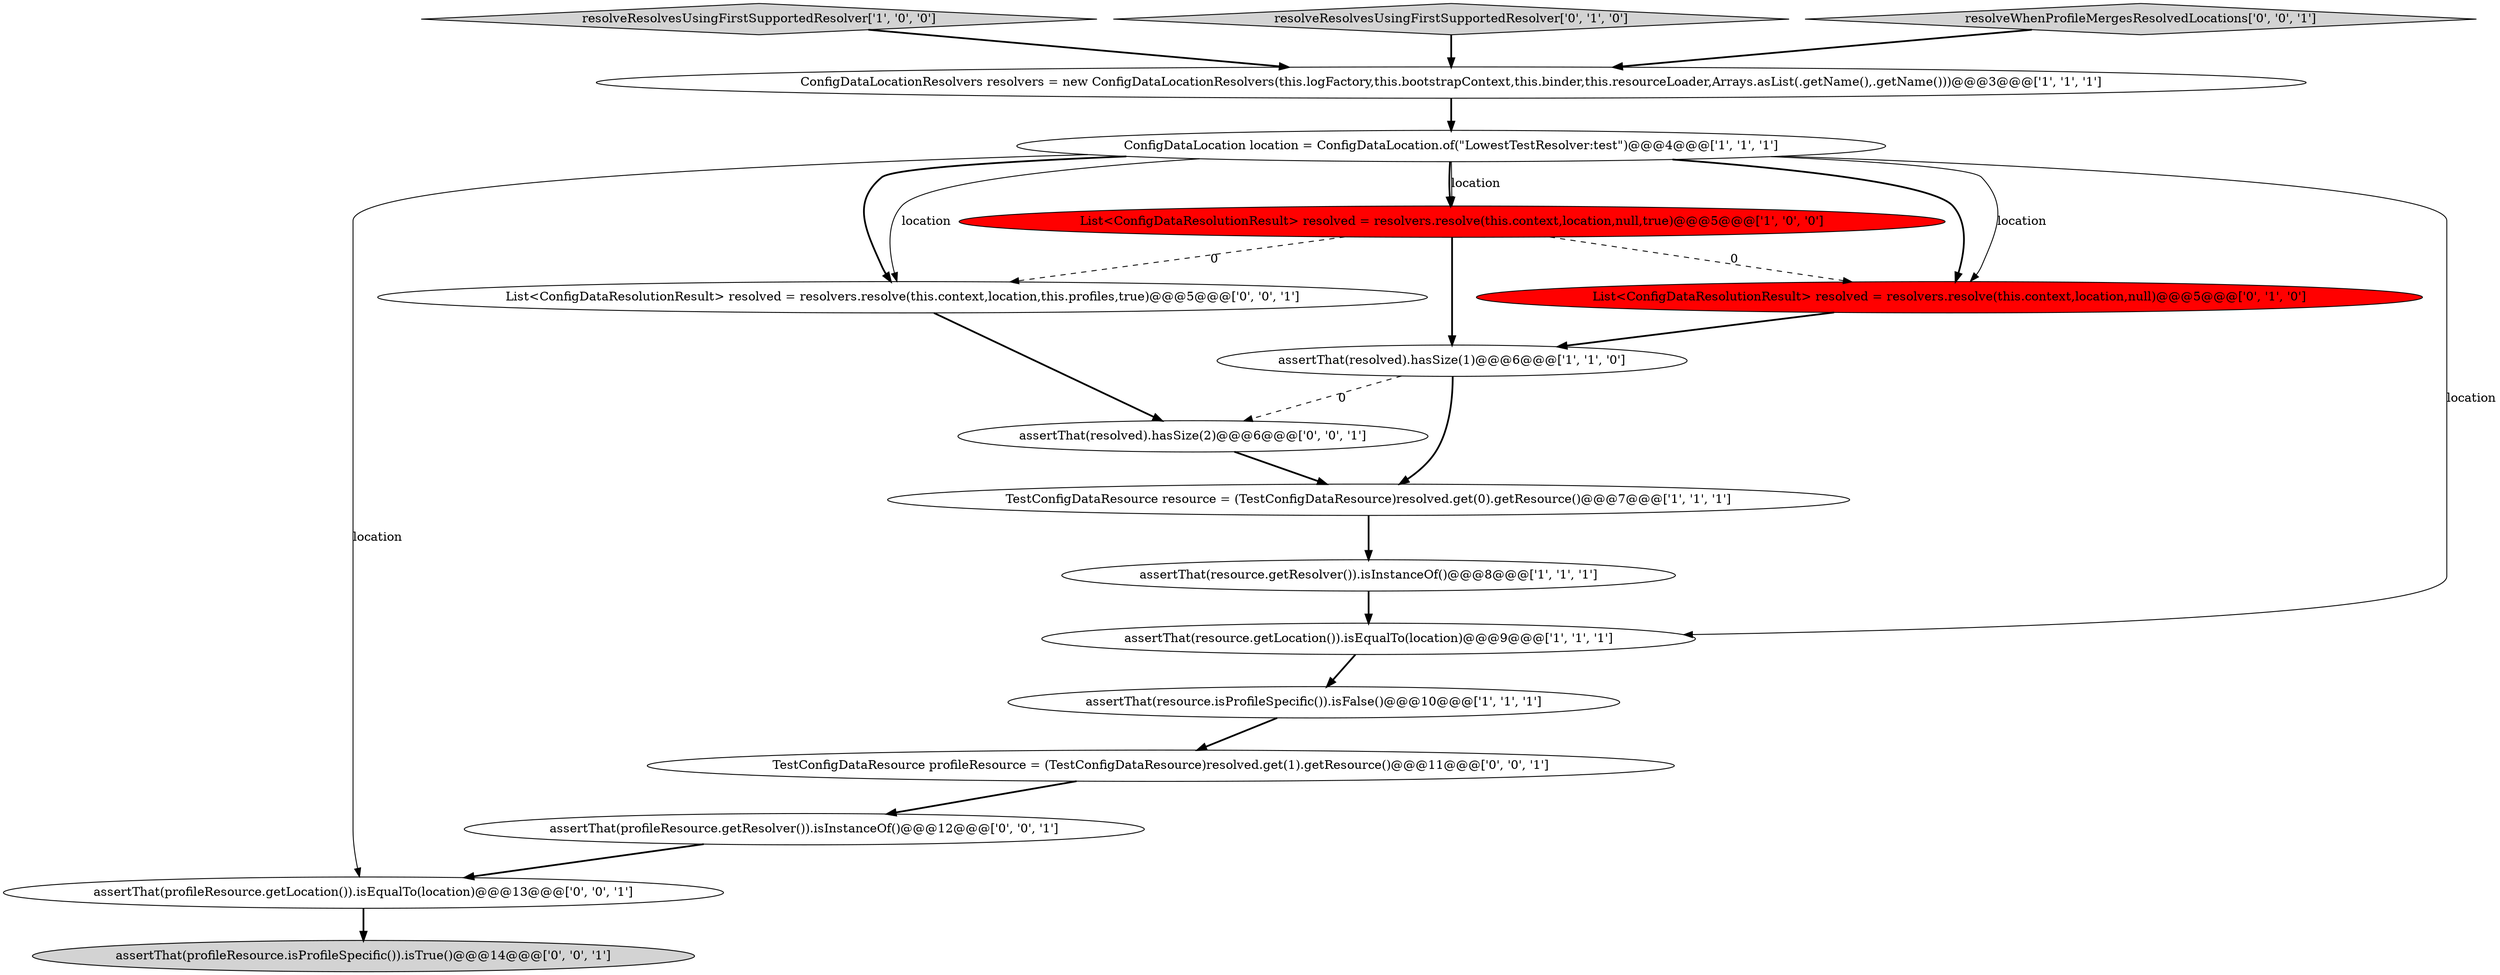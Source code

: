 digraph {
7 [style = filled, label = "assertThat(resolved).hasSize(1)@@@6@@@['1', '1', '0']", fillcolor = white, shape = ellipse image = "AAA0AAABBB1BBB"];
1 [style = filled, label = "ConfigDataLocation location = ConfigDataLocation.of(\"LowestTestResolver:test\")@@@4@@@['1', '1', '1']", fillcolor = white, shape = ellipse image = "AAA0AAABBB1BBB"];
15 [style = filled, label = "TestConfigDataResource profileResource = (TestConfigDataResource)resolved.get(1).getResource()@@@11@@@['0', '0', '1']", fillcolor = white, shape = ellipse image = "AAA0AAABBB3BBB"];
11 [style = filled, label = "assertThat(profileResource.getResolver()).isInstanceOf()@@@12@@@['0', '0', '1']", fillcolor = white, shape = ellipse image = "AAA0AAABBB3BBB"];
14 [style = filled, label = "assertThat(profileResource.getLocation()).isEqualTo(location)@@@13@@@['0', '0', '1']", fillcolor = white, shape = ellipse image = "AAA0AAABBB3BBB"];
0 [style = filled, label = "resolveResolvesUsingFirstSupportedResolver['1', '0', '0']", fillcolor = lightgray, shape = diamond image = "AAA0AAABBB1BBB"];
6 [style = filled, label = "assertThat(resource.getLocation()).isEqualTo(location)@@@9@@@['1', '1', '1']", fillcolor = white, shape = ellipse image = "AAA0AAABBB1BBB"];
4 [style = filled, label = "ConfigDataLocationResolvers resolvers = new ConfigDataLocationResolvers(this.logFactory,this.bootstrapContext,this.binder,this.resourceLoader,Arrays.asList(.getName(),.getName()))@@@3@@@['1', '1', '1']", fillcolor = white, shape = ellipse image = "AAA0AAABBB1BBB"];
9 [style = filled, label = "resolveResolvesUsingFirstSupportedResolver['0', '1', '0']", fillcolor = lightgray, shape = diamond image = "AAA0AAABBB2BBB"];
13 [style = filled, label = "assertThat(resolved).hasSize(2)@@@6@@@['0', '0', '1']", fillcolor = white, shape = ellipse image = "AAA0AAABBB3BBB"];
2 [style = filled, label = "List<ConfigDataResolutionResult> resolved = resolvers.resolve(this.context,location,null,true)@@@5@@@['1', '0', '0']", fillcolor = red, shape = ellipse image = "AAA1AAABBB1BBB"];
5 [style = filled, label = "TestConfigDataResource resource = (TestConfigDataResource)resolved.get(0).getResource()@@@7@@@['1', '1', '1']", fillcolor = white, shape = ellipse image = "AAA0AAABBB1BBB"];
16 [style = filled, label = "assertThat(profileResource.isProfileSpecific()).isTrue()@@@14@@@['0', '0', '1']", fillcolor = lightgray, shape = ellipse image = "AAA0AAABBB3BBB"];
12 [style = filled, label = "resolveWhenProfileMergesResolvedLocations['0', '0', '1']", fillcolor = lightgray, shape = diamond image = "AAA0AAABBB3BBB"];
3 [style = filled, label = "assertThat(resource.isProfileSpecific()).isFalse()@@@10@@@['1', '1', '1']", fillcolor = white, shape = ellipse image = "AAA0AAABBB1BBB"];
8 [style = filled, label = "assertThat(resource.getResolver()).isInstanceOf()@@@8@@@['1', '1', '1']", fillcolor = white, shape = ellipse image = "AAA0AAABBB1BBB"];
17 [style = filled, label = "List<ConfigDataResolutionResult> resolved = resolvers.resolve(this.context,location,this.profiles,true)@@@5@@@['0', '0', '1']", fillcolor = white, shape = ellipse image = "AAA0AAABBB3BBB"];
10 [style = filled, label = "List<ConfigDataResolutionResult> resolved = resolvers.resolve(this.context,location,null)@@@5@@@['0', '1', '0']", fillcolor = red, shape = ellipse image = "AAA1AAABBB2BBB"];
14->16 [style = bold, label=""];
6->3 [style = bold, label=""];
5->8 [style = bold, label=""];
1->10 [style = solid, label="location"];
11->14 [style = bold, label=""];
1->6 [style = solid, label="location"];
9->4 [style = bold, label=""];
8->6 [style = bold, label=""];
3->15 [style = bold, label=""];
2->17 [style = dashed, label="0"];
10->7 [style = bold, label=""];
2->10 [style = dashed, label="0"];
1->17 [style = bold, label=""];
1->2 [style = solid, label="location"];
7->5 [style = bold, label=""];
15->11 [style = bold, label=""];
12->4 [style = bold, label=""];
0->4 [style = bold, label=""];
7->13 [style = dashed, label="0"];
13->5 [style = bold, label=""];
1->14 [style = solid, label="location"];
1->2 [style = bold, label=""];
4->1 [style = bold, label=""];
17->13 [style = bold, label=""];
2->7 [style = bold, label=""];
1->10 [style = bold, label=""];
1->17 [style = solid, label="location"];
}
